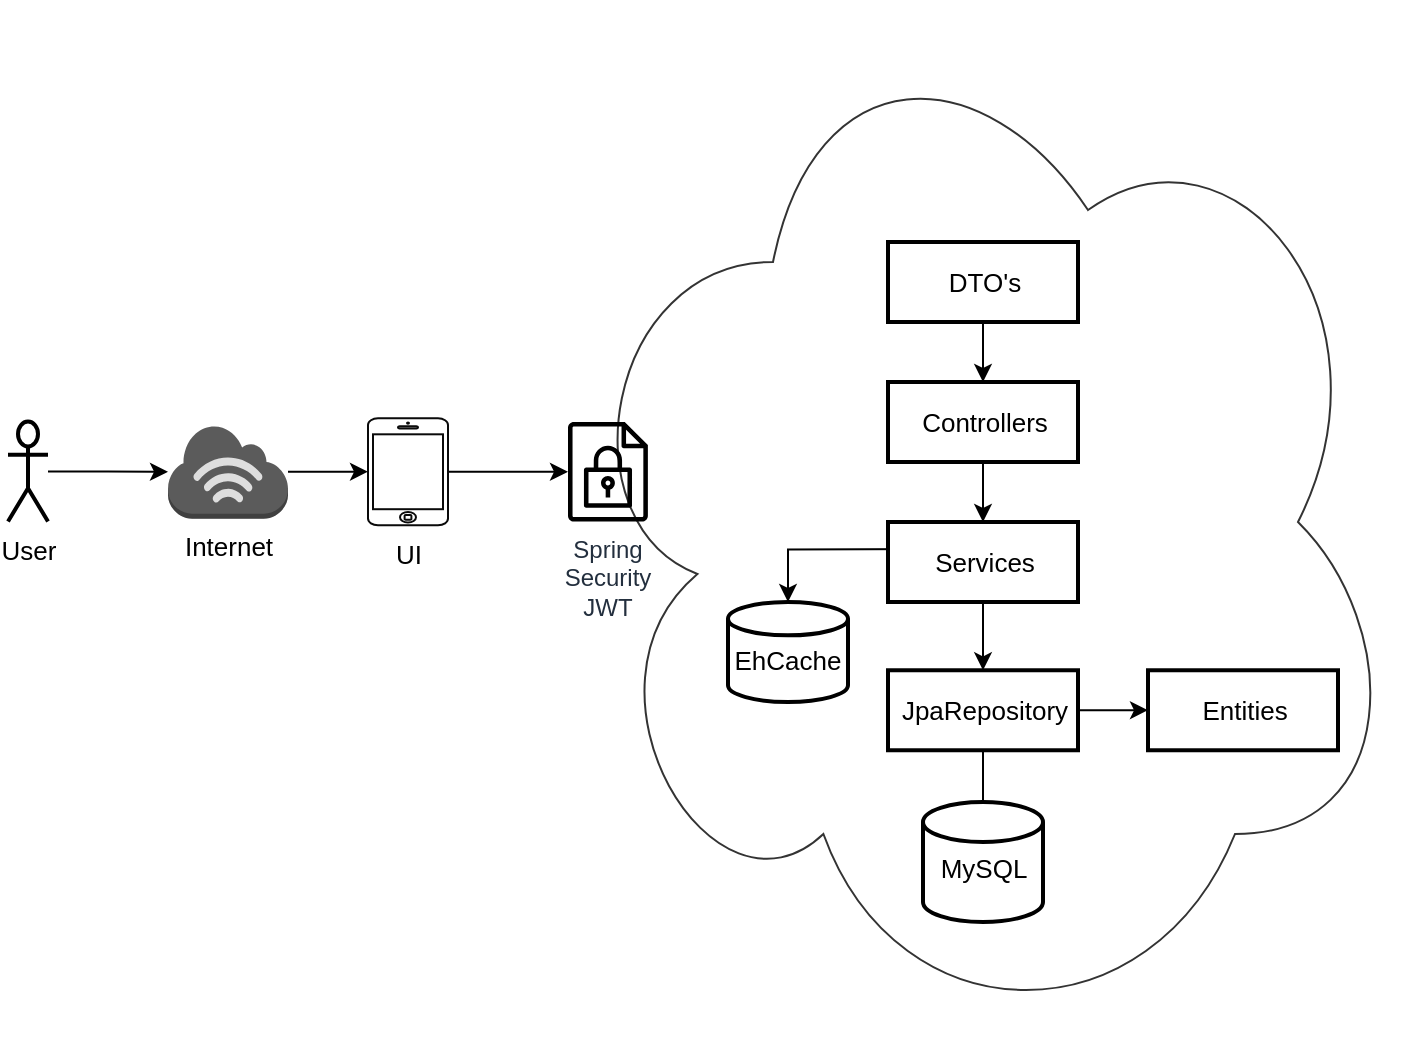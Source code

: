 <mxfile version="13.0.9" type="device"><diagram id="y4vDTsP0M7Vttkna3pSQ" name="Page-1"><mxGraphModel dx="1736" dy="2223" grid="1" gridSize="10" guides="1" tooltips="1" connect="1" arrows="1" fold="1" page="1" pageScale="1" pageWidth="827" pageHeight="1169" math="0" shadow="0"><root><mxCell id="0"/><mxCell id="1" parent="0"/><mxCell id="KaaafCk_40tKngAkYZta-41" value="" style="ellipse;shape=cloud;whiteSpace=wrap;html=1;shadow=0;strokeColor=#000000;strokeWidth=1;fillColor=none;fontSize=13;fontColor=#000000;opacity=80;verticalAlign=top;horizontal=1;spacingTop=21;" vertex="1" parent="1"><mxGeometry x="377.5" y="-50" width="420" height="520" as="geometry"/></mxCell><mxCell id="KaaafCk_40tKngAkYZta-11" value="" style="edgeStyle=orthogonalEdgeStyle;rounded=0;orthogonalLoop=1;jettySize=auto;html=1;fontSize=13;" edge="1" parent="1" source="KaaafCk_40tKngAkYZta-4" target="KaaafCk_40tKngAkYZta-7"><mxGeometry relative="1" as="geometry"/></mxCell><mxCell id="KaaafCk_40tKngAkYZta-12" value="" style="edgeStyle=orthogonalEdgeStyle;rounded=0;orthogonalLoop=1;jettySize=auto;html=1;fontSize=13;" edge="1" parent="1" source="KaaafCk_40tKngAkYZta-4"><mxGeometry relative="1" as="geometry"><mxPoint x="592.5" y="380" as="targetPoint"/></mxGeometry></mxCell><mxCell id="KaaafCk_40tKngAkYZta-4" value="JpaRepository" style="html=1;dashed=0;whitespace=wrap;fontSize=13;strokeWidth=2;" vertex="1" parent="1"><mxGeometry x="540" y="284.13" width="95" height="40" as="geometry"/></mxCell><mxCell id="KaaafCk_40tKngAkYZta-7" value="Entities" style="html=1;dashed=0;whitespace=wrap;fontSize=13;strokeWidth=2;" vertex="1" parent="1"><mxGeometry x="670" y="284.13" width="95" height="40" as="geometry"/></mxCell><mxCell id="KaaafCk_40tKngAkYZta-14" value="" style="edgeStyle=orthogonalEdgeStyle;rounded=0;orthogonalLoop=1;jettySize=auto;html=1;fontSize=13;" edge="1" parent="1" source="KaaafCk_40tKngAkYZta-13" target="KaaafCk_40tKngAkYZta-4"><mxGeometry relative="1" as="geometry"/></mxCell><mxCell id="KaaafCk_40tKngAkYZta-25" value="" style="edgeStyle=orthogonalEdgeStyle;rounded=0;orthogonalLoop=1;jettySize=auto;html=1;fontSize=13;" edge="1" parent="1" target="KaaafCk_40tKngAkYZta-22"><mxGeometry relative="1" as="geometry"><mxPoint x="620" y="223.25" as="sourcePoint"/></mxGeometry></mxCell><mxCell id="KaaafCk_40tKngAkYZta-13" value="Services" style="html=1;fontSize=13;strokeWidth=2;" vertex="1" parent="1"><mxGeometry x="540" y="210" width="95" height="40" as="geometry"/></mxCell><mxCell id="KaaafCk_40tKngAkYZta-18" value="" style="edgeStyle=orthogonalEdgeStyle;rounded=0;orthogonalLoop=1;jettySize=auto;html=1;fontSize=13;" edge="1" parent="1" source="KaaafCk_40tKngAkYZta-15" target="KaaafCk_40tKngAkYZta-13"><mxGeometry relative="1" as="geometry"/></mxCell><mxCell id="KaaafCk_40tKngAkYZta-15" value="Controllers" style="html=1;fontSize=13;strokeWidth=2;" vertex="1" parent="1"><mxGeometry x="540" y="140" width="95" height="40" as="geometry"/></mxCell><mxCell id="KaaafCk_40tKngAkYZta-20" value="" style="edgeStyle=orthogonalEdgeStyle;rounded=0;orthogonalLoop=1;jettySize=auto;html=1;fontSize=13;" edge="1" parent="1" source="KaaafCk_40tKngAkYZta-19" target="KaaafCk_40tKngAkYZta-15"><mxGeometry relative="1" as="geometry"/></mxCell><mxCell id="KaaafCk_40tKngAkYZta-19" value="DTO's" style="html=1;fontSize=13;strokeWidth=2;" vertex="1" parent="1"><mxGeometry x="540" y="70" width="95" height="40" as="geometry"/></mxCell><mxCell id="KaaafCk_40tKngAkYZta-22" value="EhCache" style="strokeWidth=2;html=1;shape=mxgraph.flowchart.database;whiteSpace=wrap;fontSize=13;spacingTop=8;" vertex="1" parent="1"><mxGeometry x="460" y="250" width="60" height="50" as="geometry"/></mxCell><mxCell id="KaaafCk_40tKngAkYZta-31" value="" style="edgeStyle=orthogonalEdgeStyle;rounded=0;orthogonalLoop=1;jettySize=auto;html=1;fontSize=13;fontColor=#000000;" edge="1" parent="1" source="KaaafCk_40tKngAkYZta-27" target="KaaafCk_40tKngAkYZta-30"><mxGeometry relative="1" as="geometry"/></mxCell><mxCell id="KaaafCk_40tKngAkYZta-27" value="User" style="shape=umlActor;verticalLabelPosition=bottom;labelBackgroundColor=#ffffff;verticalAlign=top;html=1;outlineConnect=0;fillColor=none;fontSize=13;fontColor=#000000;strokeWidth=2;" vertex="1" parent="1"><mxGeometry x="100" y="159.75" width="20" height="50" as="geometry"/></mxCell><mxCell id="KaaafCk_40tKngAkYZta-36" value="" style="edgeStyle=orthogonalEdgeStyle;rounded=0;orthogonalLoop=1;jettySize=auto;html=1;fontSize=13;fontColor=#000000;" edge="1" parent="1" source="KaaafCk_40tKngAkYZta-30" target="KaaafCk_40tKngAkYZta-34"><mxGeometry relative="1" as="geometry"/></mxCell><mxCell id="KaaafCk_40tKngAkYZta-30" value="Internet" style="outlineConnect=0;dashed=0;verticalLabelPosition=bottom;verticalAlign=top;align=center;html=1;shape=mxgraph.aws3.internet_3;fillColor=#333333;gradientColor=none;strokeWidth=1;fontSize=13;fontColor=#000000;strokeColor=none;opacity=80;" vertex="1" parent="1"><mxGeometry x="180" y="161.38" width="60" height="47" as="geometry"/></mxCell><mxCell id="KaaafCk_40tKngAkYZta-40" value="" style="edgeStyle=orthogonalEdgeStyle;rounded=0;orthogonalLoop=1;jettySize=auto;html=1;fontSize=13;fontColor=#000000;" edge="1" parent="1" source="KaaafCk_40tKngAkYZta-34" target="KaaafCk_40tKngAkYZta-39"><mxGeometry relative="1" as="geometry"/></mxCell><mxCell id="KaaafCk_40tKngAkYZta-34" value="UI" style="html=1;verticalLabelPosition=bottom;labelBackgroundColor=#ffffff;verticalAlign=top;shadow=0;dashed=0;strokeWidth=1;shape=mxgraph.ios7.misc.iphone;strokeColor=#0A0A0A;fillColor=#ffffff;fontSize=13;fontColor=#000000;" vertex="1" parent="1"><mxGeometry x="280" y="158.13" width="40" height="53.5" as="geometry"/></mxCell><mxCell id="KaaafCk_40tKngAkYZta-35" value="MySQL" style="strokeWidth=2;html=1;shape=mxgraph.flowchart.database;whiteSpace=wrap;fontSize=13;verticalAlign=middle;labelPosition=center;verticalLabelPosition=middle;align=center;spacing=2;spacingTop=6;" vertex="1" parent="1"><mxGeometry x="557.5" y="350" width="60" height="60" as="geometry"/></mxCell><mxCell id="KaaafCk_40tKngAkYZta-39" value="Spring Security JWT" style="outlineConnect=0;fontColor=#232F3E;gradientColor=none;fillColor=#000000;strokeColor=none;dashed=0;verticalLabelPosition=bottom;verticalAlign=top;align=center;html=1;fontSize=12;fontStyle=0;aspect=fixed;pointerEvents=1;shape=mxgraph.aws4.encrypted_data;shadow=0;whiteSpace=wrap;" vertex="1" parent="1"><mxGeometry x="380" y="159.75" width="39.94" height="50.25" as="geometry"/></mxCell></root></mxGraphModel></diagram></mxfile>